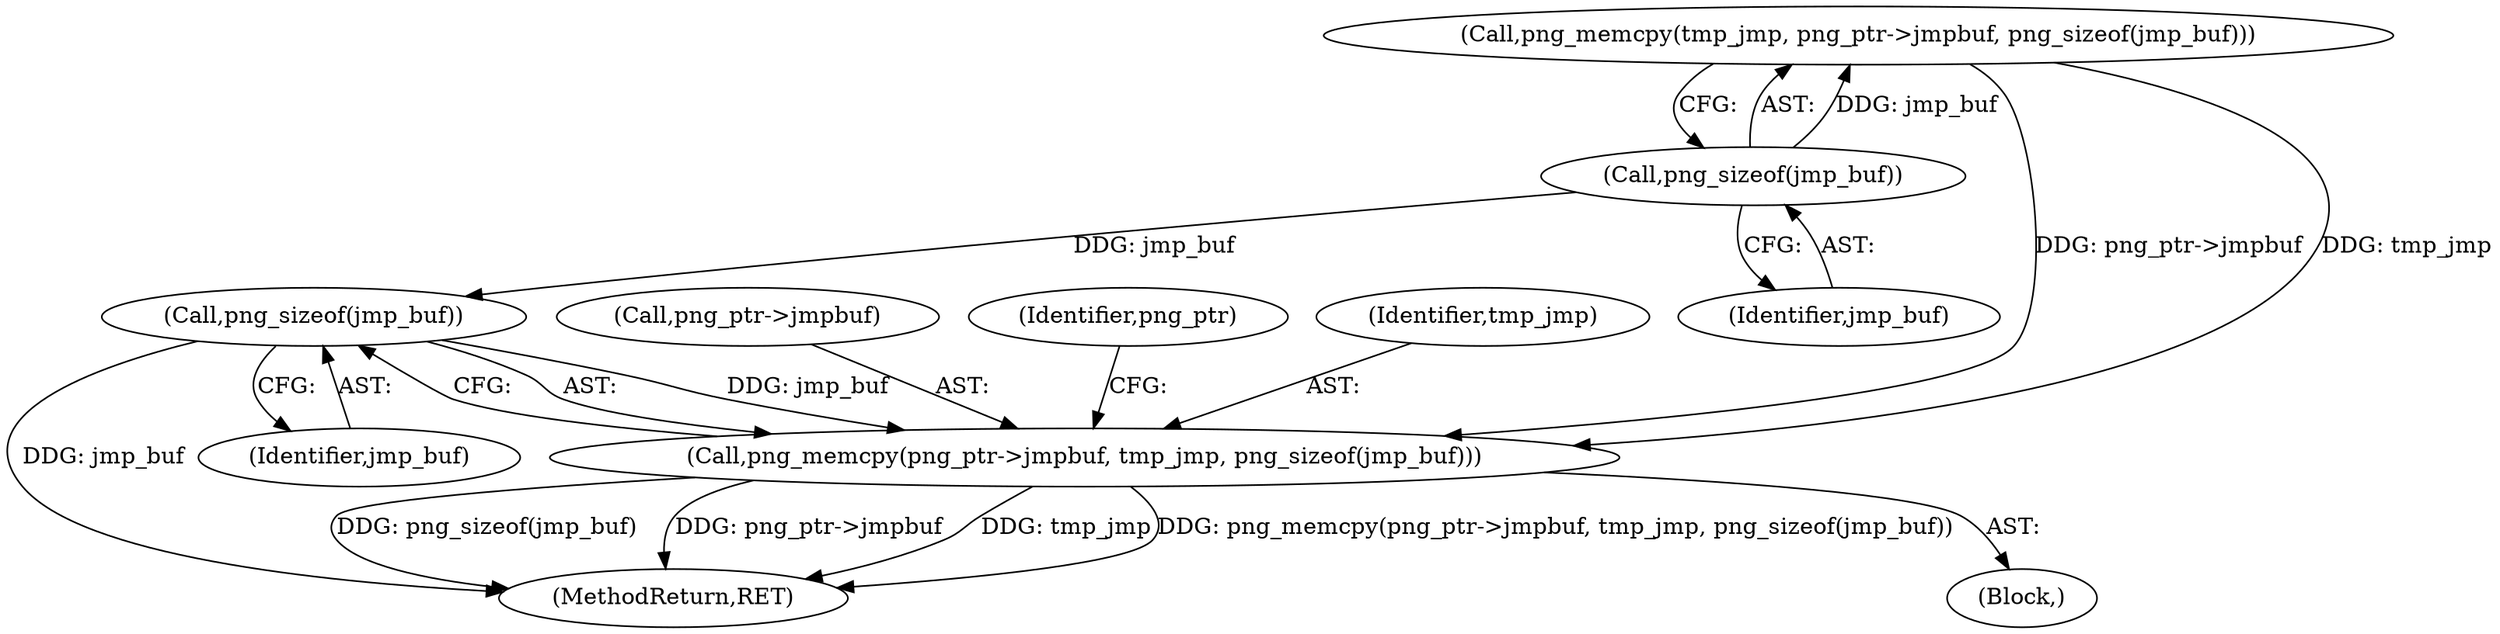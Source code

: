 digraph "0_Chrome_7f3d85b096f66870a15b37c2f40b219b2e292693_28@API" {
"1000203" [label="(Call,png_sizeof(jmp_buf))"];
"1000163" [label="(Call,png_sizeof(jmp_buf))"];
"1000198" [label="(Call,png_memcpy(png_ptr->jmpbuf, tmp_jmp, png_sizeof(jmp_buf)))"];
"1000198" [label="(Call,png_memcpy(png_ptr->jmpbuf, tmp_jmp, png_sizeof(jmp_buf)))"];
"1000203" [label="(Call,png_sizeof(jmp_buf))"];
"1000199" [label="(Call,png_ptr->jmpbuf)"];
"1000206" [label="(Identifier,png_ptr)"];
"1000164" [label="(Identifier,jmp_buf)"];
"1000110" [label="(Block,)"];
"1000163" [label="(Call,png_sizeof(jmp_buf))"];
"1000204" [label="(Identifier,jmp_buf)"];
"1000202" [label="(Identifier,tmp_jmp)"];
"1000158" [label="(Call,png_memcpy(tmp_jmp, png_ptr->jmpbuf, png_sizeof(jmp_buf)))"];
"1000228" [label="(MethodReturn,RET)"];
"1000203" -> "1000198"  [label="AST: "];
"1000203" -> "1000204"  [label="CFG: "];
"1000204" -> "1000203"  [label="AST: "];
"1000198" -> "1000203"  [label="CFG: "];
"1000203" -> "1000228"  [label="DDG: jmp_buf"];
"1000203" -> "1000198"  [label="DDG: jmp_buf"];
"1000163" -> "1000203"  [label="DDG: jmp_buf"];
"1000163" -> "1000158"  [label="AST: "];
"1000163" -> "1000164"  [label="CFG: "];
"1000164" -> "1000163"  [label="AST: "];
"1000158" -> "1000163"  [label="CFG: "];
"1000163" -> "1000158"  [label="DDG: jmp_buf"];
"1000198" -> "1000110"  [label="AST: "];
"1000199" -> "1000198"  [label="AST: "];
"1000202" -> "1000198"  [label="AST: "];
"1000206" -> "1000198"  [label="CFG: "];
"1000198" -> "1000228"  [label="DDG: png_sizeof(jmp_buf)"];
"1000198" -> "1000228"  [label="DDG: png_ptr->jmpbuf"];
"1000198" -> "1000228"  [label="DDG: tmp_jmp"];
"1000198" -> "1000228"  [label="DDG: png_memcpy(png_ptr->jmpbuf, tmp_jmp, png_sizeof(jmp_buf))"];
"1000158" -> "1000198"  [label="DDG: png_ptr->jmpbuf"];
"1000158" -> "1000198"  [label="DDG: tmp_jmp"];
}
